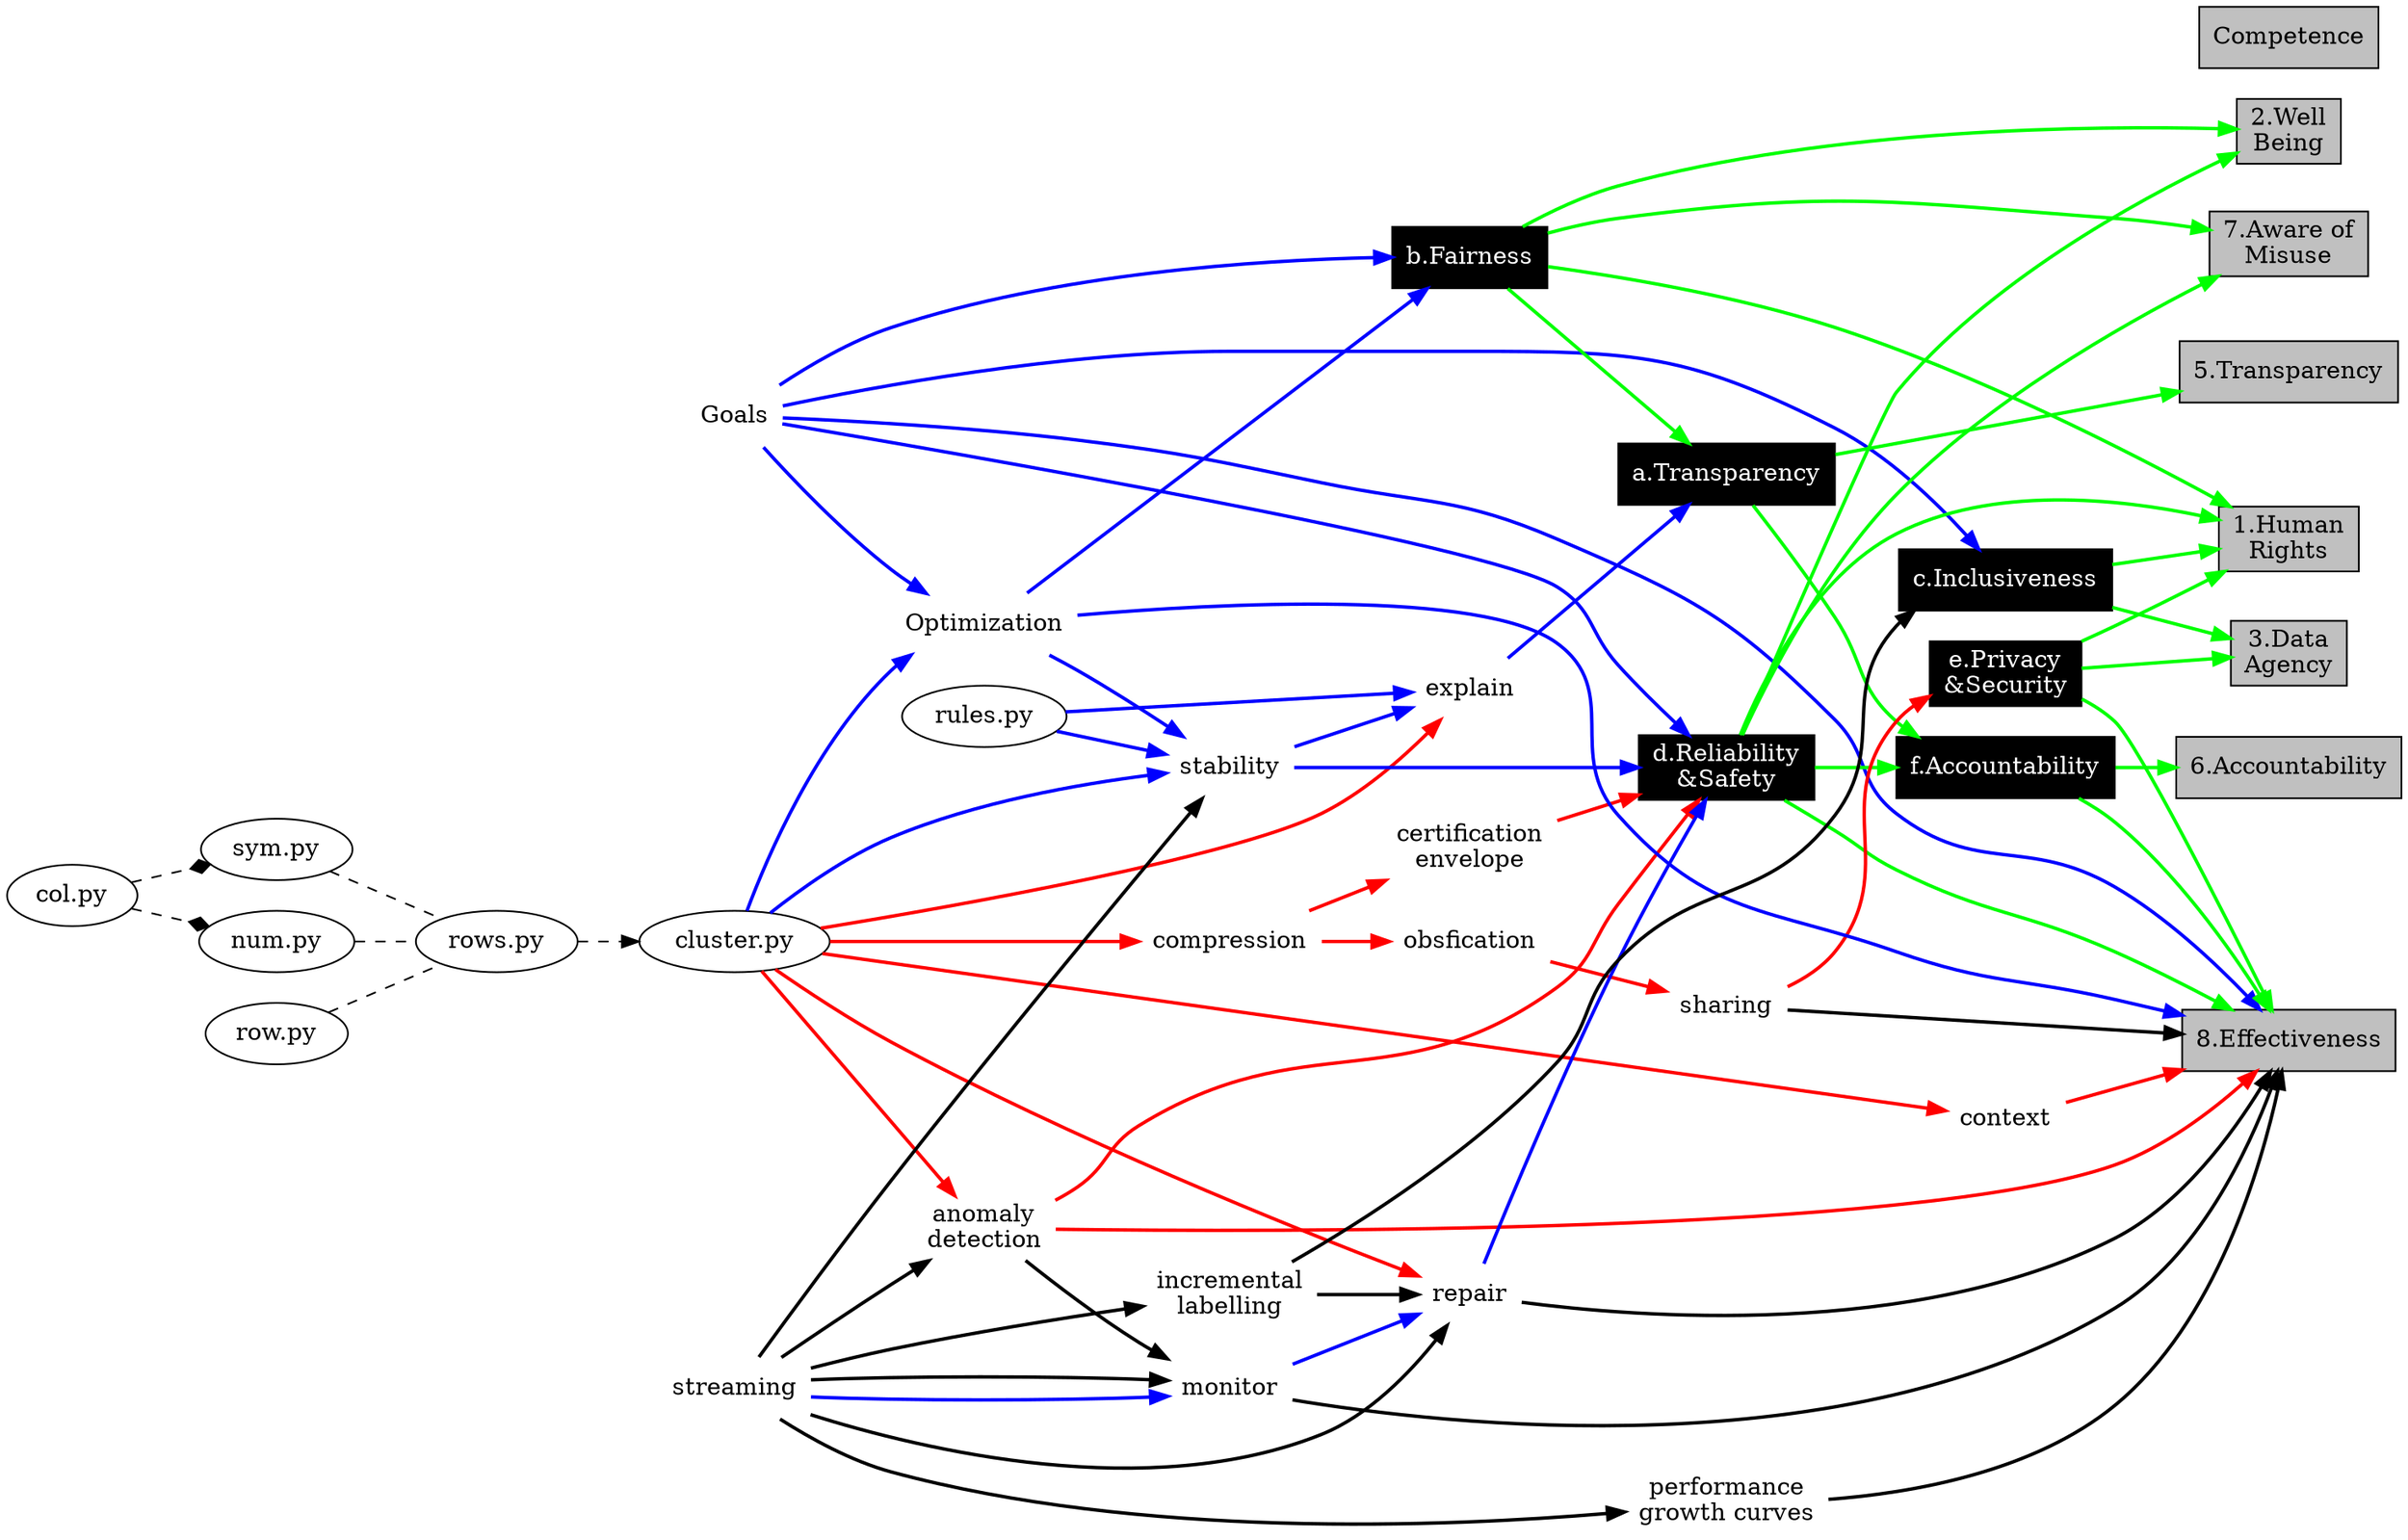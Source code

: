 digraph {
 rankdir=LR
{rank=same; trans1; count1; effect; rite; data; nomiuse;well}

/*

The following diagram shows one way to map the Microsoft principles (the black shaded nodes marked
a,b,c,d,e,f)
into the IEEE principles (the gray shaded nodes marked 1,2,3,4,5,6,7,8):


The top levels of the diagram are mostly definitioanl things. For example, 


    (Fairness, Explanation) -> Transparancey
    (Transparency, Relability & Safety) -> Accountability

We would also say that

    (Fairness, Reliability & Safety, 
    Incusiveness, Privacy & Security) -> Human Rights
    
    (Accountability. Privacy & Security,
    Reliability & Safety) -> Effectivess.

In our reading of these principles, _data agency_ is a matter of people understand
what data is there, and knowing is it secure; i.e.

    (Inclusivemess, Privacy & Security) -> Data Agency

As to the other links, as near as we can tell,
well-being and awareness of misure are very similar since:
 
   (Fairness, Reliability&safety) -> Well-being
   (Fairness, Reliability&safety) -> Awareness of Misuse

There are two terms with similar meanings mentioned by
IEEE and Microsoft: _accountability_ and _transparency_.  For simplicity sake, 
we just link them too each other.

Lastly,  _competence_ is all itself  since the IEEE definition of that principle seems to be more
about the developer than the design patterns and algorithms which are being developed. 


*/
edge [color=green, penwidth = 2]
{rank=same; cluster; goals; stream;}
{trans;  safe;} -> count
fair -> trans 
{safe;priv; count;} -> comp 
{inc; priv; } -> data 
growth  [label="performance\ngrowth curves" shape=none]
sharing  [shape=none]
#transfer  [shape=none]
context  [shape=none]
explain  [shape=none]

#fftree  -> opt 
{safe; fair;} -> well 
{safe; fair; priv; inc; } -> rite 
{safe; fair;} -> nomiuse 


trans [label="a.Transparency" shape=box style=filled fontcolor=white fillcolor=black]
inc [label="c.Inclusiveness" shape=box style=filled fontcolor=white fillcolor=black]
priv [label="e.Privacy\n&Security" shape=box style=filled fontcolor=white fillcolor=black]
count [label="f.Accountability" shape=box style=filled fontcolor=white fillcolor=black]

rite [label="1.Human\nRights" shape=box style=filled fillcolor=gray]
well [label="2.Well\nBeing" shape=box style=filled fillcolor=gray]
data [label="3.Data\nAgency" shape=box style=filled fillcolor=gray]
trans1 [label="5.Transparency" shape=box style=filled fillcolor=gray]
count1 [label="6.Accountability" shape=box style=filled fillcolor=gray]
nomiuse [label="7.Aware of\nMisuse" shape=box style=filled fillcolor=gray]
comp [label="8.Effectiveness" shape=box style=filled fillcolor=gray]


trans-> trans1 
count -> count1 

/*
This mapping  is hardly definitive since many of these concepts are being rapidly evolved.
One way to assist in the evolution of these concepts is to define them use discrete maths; i.e. using data structures
and algorithms-- which is the point of the rest of this chapter. 

## Design Details

The principles supported by this design are shown on one side the above diagram.
The other side of that diagram shows the modules and algorithms needed to support that design. 
Before exploring those modules and algorithms, we stress three points:

- Most of the concepts in this diagram is not mentioned in a standard machine learning or AI text.
  That is, ethical-aligned design raises many issues that extend our thinking far away from traditional approaches.
- While this diagram looks complex, it really isn't. Much of  its complexity is in the mapping between
  the IEEE and Microsoft principles. Apart from that, a few modules are enough to support most of this
  ethically-aligned design. This chapters describes those modules, in broad strokes. Our sample source
  code offers much more details on these modules.
- The back of this book offers KNEAD[^knead],  a sample implementation of this ethically-aligned design for AI
tools. 
   while KNEAD following is **one** way to build an ethically-aligned AI tool, it is by not means  **the only** way
to do it.
We hope that the reader's 
reaction to this code is  "Hey! There's a better way to
do that!" or "This code does not handle ABC so it needs DEF and here is a sample implementation of that".

[^knead]: KNEAD is short for "the Knowledge Needed for Ethically-Aligned Design".

### Core Concepts

Three core concepts in that design are clustering, goals, and streaming.

*/
edge [color=blue]
goals  [label="Goals", shape=none]
/*

#### Clustering

For many  reasons, clustering is at the core of  our
ethically-aligned-design. What we believe and how we act
often needs to get tuned to the current situation.
When we go to see  a doctor, we expect that
the treatments offered are contextualized to what is appropriate
for people like us having problems like us.
[Kai Petersen & Claes Wohlin](REFS#petersen-2009)
 offer a rich set of dimensions
 along which software projects can be contextualized (processes,
 product, organization, market, etc). That said,
what they do
not  offer is a  way to learn
 new contextualizations for new projects.
Also,
 while their arguments are convincing, they offer no experimental
 confirmation that their contexts are the "right" contexts. 

*/

edge [color=red]

/*

Clustering is useful when (a) local contexts matter, but  (b) we are not sure if reusing
someone's prior definitions for "context" are appropriate. Under those conditions,
we must run a clustering algorithm to find informative groups within data.


*/

  cluster ->  context

/*


Clustering is also useful for pragmatic reasons.
Some problems are too complex to run all together--
in which case better conclusions can be reached
faster if we [explore several small sub-problems](REFS#majumder-2018)
(found by clustering) rather
then one super-large problem.
That is

   context -> effectiveness

*/

    context -> comp 

/*


Also, models complex enough to cover all the data can become succinct and easily
understood when learned just  from local clusters:


    clustering -> explanation

*/

    cluster -> explain
/*

Further, by learning different models for each cluster, the performance of the per-cluster
models can be better than those that seek to cover all the data. For example,
recursive clustering is [an interesting way to implement multi-objective optimizers](REFS#chen-2018a).


Not only that, but clustering is useful for 
_anomaly detection_,
_compression_, _sharing_, _privacy_, and _repair_.
Once data is clustered, we can [build an anomaly detector](REFS#peters-2015)
by recording the average distance between rows in each cluster. New rows are anomalous
 if they  are unusually distant
from the other rows in its nearest cluster. That isL

   cluster -> anomaly detection -> (reliability,  effectiveness)
*/
   cluster -> anomaly -> {safe;comp}
/*
Another thing we can do with clusters is to _compress_  the data by 
[retaining only some rows from each cluster](REFS#nair-2018).  That isL

   cluster -> compression

*/

   cluster -> compress

/*
Once data is compressed, it is easier to share
  (i.e. do not share all the data, just a few samples
  from each cluster). 
Clustering and compression
 can be basis of a privacy algorithm. If we are only sharing compressed data,
then all the rows _Not_ shared are 100% private. As to the data that we do share, a 
[little obsfication   of those rows](ROWS#peters-2015) can decrease the odds that these rows will reveal sensitive information[^obsfuct]. That is:
   
   compression -> sharing -> privacy
*/
anomaly  [label="anomaly\ndetection"shape=none]
compress  [label="compression" shape=none]
env  [label="certification\nenvelope" shape=none]

obs [label=obsfication shape=none]
   compress -> obs ->sharing -> priv
/*
Further, hierarchical  clustering[^huer] can be the basis of a generic repair
mechanism. Once data is clustered hierarchically , performance statistics can be kept on each node.
When models fail, it may just be one small sub-tree that needs revising.
In that case, we need only  relearn from the examples in that sub-tree 
and 
[this is much faster](REFS:spears-2001)
than relearning from all the data. That is:


    cluster -> repair

*/
    cluster -> repair
/*

(For other kinds of generic repair methods, see _incremental labelling_, below).

[^huer]: Where clusters are recursively   divided into smaller and smaller
sub-clusters.

Finally, it should be noted also that clustering and compression enables
_certification envelopes_; i.e. oracles that can advise if you
are asking the right model the right questions.  Certification envelopes let us check if
new data is something the model is already familiar with (and if not, we can alert
the user that the model may give misleading results for this new data). That is:

   compression -> certification  envelopes -> reliability
   
*/
   compress -> env -> safe

/*

[^obsfuct:] Many algorithms try to make  data 
more private by randomly mutating data values.  Such mutation tends to [decrease the performance of models learned from that data](REFS#brickell-2008).  [Fayola Peters](REFS#peters-2015) showed that better privacy (without damaging learner performance) can be achieved by understanding the boundaries between classes in the data. Her mutators changed value but up to but not over, the class boundary.



Certification 
envelope might have [saved the lives of the Columbia Space Shuttle crew](REFS#columbia-2003).
At launch, Columbia was struck with a
1200 cubic centimeter block of ice travelling at 470mph (relative to
the craft). A model called CRATER reported that that this ice struck
would have minimal  impact on the craft.  But CRATER was trained in 3
cubic centimeter ice blocks travelling at less that 100 mph.  
Since CRATER had no certification envelope, this
mismatch between CRATER's area of expertise, and the question
it was now being asked, was not detected. 
When Columbia re-entered the atmosphere,
it
spun out of control and disintegrated (killing the crew of eight)
since the ice had punched a large hole in its airframe.


#### Goals 

To show that a system is performing as is it should be,
we need to know what people expect from that system,
That is, the first thing we must say is that:

    Goals -> Competence

*/

#{cluster; compress -> obs;} -> priv 
#compress -> env -> anomaly -> {comp; safe;}

edge [color=blue]

    effect [label="Competence" shape=box style=filled fillcolor=gray]
    goals -> comp  

/*

Anyone who has done any requirements engineering knows that systems
are build for stakeholders and different stakeholders have different goals.
For example, project managers can make a very large number of decisions about a
project and  different kinds of projects have different definitions
of what is "best":

-  For safety critical applications, the goal
is ultra-reliability. For such systems, it is reasonable
to spend much effort to fund most errors in a system. 
- For other kinds of applications (such as rushing out a new software game so
this organization can secure the cash flow needed for next month's salaries) 
it it is reasonable to skip over low-priority bugs, just to ship the product sooner.

One way to reason about the _inclusiveness_ of a system is to ask how well
does the system meet  the goals of different stakeholders.

      Goals -> Inclusiveness  

*/
    goals -> inc  
/*
Of course, in practice, not every goal of every stakeholder can be satisfied.
Sometimes, AI tools have to trade-off between competing goals. For example,
in the 1990s,
NASA had the goals of "better,faster,cheaper" space ships. But after some
very high-profile (and every expensive) mission failures, that mantra
was often modified to "better,faster,cheaper, pick any two" [^bfc]. 

[^bfc]: For an interesting discussion on what worked, and what did not work,
with "better, faster, cheaper", see [Can we build software faster and better and cheaper?](/REFS#menzies-2009a).

To accommodate trading off between multiple goals, _optimization_ software
allows their users to enter in some _objective function_ which can be
used to assess different solutions. That is, with optimizes, the
goals are part of the input space, supplied prior to execution. Using that
optimizer, we can better meet the goals of our stakeholders. 
This is an important part of ethically-aligned design so we say:

    Goals -> Optimization

*/
   opt  [label=Optimization shape=none]
   goals -> opt 

/*  

A certain kind of optimizer, called a _hyperparameter optimizer_
is very useful for  improving learners. AI tools such as data miners
come with numerous "magic"  hyperparameters which are set via
"engineering judgment" (otherwise known as "guesses").
For example:

-  When learning a random forest, one such magic
control hyperparameter is the number of trees in the forest. 
- One common result is that the performance of Naive Bayes classifiers
  can be improved via _discretization_  which means dividing  columns of numeric
  data into a couple of bins. In this case, the number of bins is the hyperparameter.

The performance gains from hyperparameter optimization can be [very large indeed [^hyper]. Hence we say:

[^hyper]: See [Fu et al.](/REFS#fu-2017s) and the work of [Tantithamthavorn et al.](/REFS:tan-2016a).

    Optimization -> Effectiveness

But hyperparameter optimization can be very slow, unless large problems are divided into smaller ones.
Hence, for pragmatic reasons, it is useful to cluser the space of options before doing optimization.


    Clustering -> Optimization

*/

    opt -> comp
    cluster  [label="cluster.py" shape=ellipse]
    cluster -> opt

/*

While not widely appreciated,
hyperparameter optimizers are also very useful for maintaining fairness. 
To understand that sentence, a little data mining theory is needed. Data can be fitted
to many models [^simp]. 

![](https://imgs.xkcd.com/comics/curve_fitting.png)

Each of these models can perform differently.
One performance measure, that is relevant to fairness, is 
that we should not use
certain attribute if we we can help it
(e.g. attributes relating to gender, age, race, etc)[^fair1]. 
[In our experience](/REFS#chak-2019), 
if we do/do not tell the learner about the fairness goal,
then we will/will not generate fair models.
That is:

[^simp]: To avoid needlessly complex models, one common technique 
is _simplest first_. 
For example, when Mark Hall and Geoffrey Holmes implemented
the [CFS feature selector](/REFS#hall-2003)
as 
a _forward select_ search over _N_ features starts with _N_ models (each containing one feature) then
mixes and matches those models to build progressively large feature sets. This search stops
when the larger models are performing no better than the smaller ones. 

[*fair1]: Of course, sometimes those attributes are more important than anything else
for predicting some goal. For example, many illnesses are age related. That said,
when using attributes like age, race, or gender is optional (i.e. we can achieve our
goals without using that kind of sensitive information) then it is at the least kind and polite
to do so (and, at the very most, it can be illegal to do so; e.g. using gender information
in decisions about not hiring a job candidate).

    Goals and Optimization -> Fairness

*/

   fair [label="b.Fairness" shape=box style=filled fontcolor=white fillcolor=black]
   {goals;opt;} -> fair 

/*

Goals are important for more that just competency and inclusion and fairness.
Reliability and safety have to be assessed with respect to a system's goals.
Without knowledge of the  goals, we may not be able to:

- Define what "unsafe conditions" mean;  
- Or declarer what services must always be reliable offered.

Hence we say:

    Goals -> Reliability & Safety

*/

    safe [label="d.Reliability\n&Safety" shape=box style=filled fontcolor=white fillcolor=black]
    goals -> safe

/*

There are many other aspects to reliability and safety (in fact, there are whole
conferences devoted to that very topic[^issre]). Covering all those aspects would
require an entirely separate book](/REFS#evensong-1995).
Here, we restrict ourselves to certain aspects of reliability that are usual skipped
over in data mining textbooks.
For example,
one 
important componet of reliability is monitoring for problems,
then quickly repairing those problems as they arise. That is, it is not enough
just to deliver a working AI tool; it is also important to stream any new
data past the AI tool, quickly fixing anything that goes wrong.
That is:

    streaming -> monitoring -> repair -> reliability

[^issre]: See the International Symposium on Software Reliability Engineering.

*/

   stable  [label="stability",shape=none]
   monitor  [shape=none]
   repair  [label="repair" shape=none]
   stream  [label=streaming shape=none]
   stream -> monitor -> repair -> safe 

/*

Another kind of stability is _solution stability_; that is to say,
how effective is a recommendation within some _neighborhood_ of
change?  For example,
 small perturbations in the data
should not lead to large changes in the model. But this is often
not the case.  The following figure shows results from learning a
linear repregresion model of the form $$y=\beta_0 + \beta_1x_1 +
\beta_2x_2...$$, 20 times, each time using two-thirds of the available
training data. Note how the observed $$beta_i$$ values vary widely
(8 of them even cross the $$\beta_i=0$$ line which means that in
different samples they are psitively or negativly correlated to
$$y$$.


![](/img/varybeta.png){:class="img-responsive img-rounded"}

A very useful
  test is to repeat all the learning ten times, each time using 90% of the data, then check for variations
in the learned model. If such a test shows that the learned model varies widely across
different training data samples, then that means that before any model is presented to the user,
the data should be clustered and different models generated from different regions of the data.
That is

    clustering -> stability -> explanation


*/
   cluster -> stable -> explain 

/*

Recently it has been shown](REFS#agrawal-2018) that such conclusion
stability
can be enhaced, at least partially, by
[optimizating for model stability](REFS#agrawal-2018)..
That is, while
building models, we can make
decisions  that decrease variability in the conclusions of the learned model.
That is:

   optimization -> stability -> reliability

*/
   opt -> stable -> safe 

/*

Yet another kind of stability is _recommendation stability_.
To make this idea
more concrete,
consider the following two recommendations generated by an AI tool.
When configuring a project's staffing and development expectations,
an AI tool might offer a _ponts_-based or a _rule_-based recommendation.
A points-based recommendation might be:

       language=Python, yearsOfExperience=5, userStoriesPerSprint=10

while a _rule_-based recommendation might be:

       yearsOfExperience in 3 to 5, userStoriesPerSprint in 5 to 15

Note that the points-based recommendation is _brittle_; i.e. any small change to its exact
recommendation might break its effectiveness.  On the other hand, the rule
shows what we can safely cnage (e.g. _yearsOfExperience_ from 3 to 5) and even
what we can ingore (_language_).

That is:

    rules -> stability -> reliability


*/

   fftree  [shape=ellipse label="rules.py"] 
   fftree -> stable 
/*
Note that rule-based recommendations simplify explanation, and hence system transparanecy


    rules -> explain -> transparency
   
*/

   fftree   -> explain  -> {trans;}

edge [color=black]
/*

#### Streaming

After clustering and goals, the final key component is streaming. 
Instead of just running data through an AI tool once, it is important to watch
over the data and recognize when the old model is now out-of-date. This is the task
of data streaming; i.e. whenever more data comes to hand, pass it to the AI tool.

Streaming is like clustering but instead of grouping the data according to its
propoerties, streaming groups data according to when it is generated.

One thing we can do with streamng is check that models elarend in the past sare stills table and useful in the present. That is, streaming is one way to assess the continued effectiveness of an AI tool.

   streaming -> (monitoring, stability) -> effectiveness

*/

    stream -> stable
    stream -> monitor -> comp 
/*

*/
alearn [label="incremental\nlabelling" shape=none]
{stream; } -> alearn -> inc 
alearn -> repair

stream -> anomaly -> monitor 
stream -> repair -> comp 
stream -> growth -> comp 
sharing -> comp 


/*

XXX how tog et goals" the timmmatrix

XXX find the most bugs in fewest lines

Note that a many learners need some form of adaption to be a good goal-based reasoner.  As shown
in our sample code, that adapation is not difficult and the resulting goal-based reasoner
uses many components that would be familiar to anyone with some machine learning experience:

- First cluster the data 

Many learning systems have goals hardwired into them (e.g. reduce mean-squared error or reduce entropy).
This means that those learning systems built their models to satisfy goal1, even though the generated
models may be assessed via some other goal2. For example, many learners were developed and debugged
while building models that maximize the goal of accuracy, which we can define as follows:

- Suppose a test data set contains mixture of things we want to find ($$X$$) and other things ($$\neg X$$).
- Suppose some learner looks at that data to guess  that some things are $$X$$ and some are not.
- This leads to the following matrix:

|notX| X  | &lt-- classified as
|---|-------|-------------------
| A |  C    | notX
| B |  D    | X

_Accuracy_ is all the correct gueses; i.e. $$\mathit{accuracy}=\frac{A+B}(A+B+C+D}$$. 
Other goals of interest might be _recall_ which is how of the target things did we find
(so $$\mathit{recall}=\frac{D}{B+D}$$) or _false alarms_ which is how often
the learner shows us something we do not care about
(so $$\mathit{false alarm}=\frac{C}{A+C}$$.)

A
strange thing about accuracy is that a model can be highly accurate, while still missing most
of the things we want to find. Consider, for example, a set 1000 software projects of which 100
are significantly challenged (where "challeged"  might mean things like these projects
always deliver late or that these projects have a hard time retaining staff). Suppose the results
from testing that model were as follows:

|notX| X   | &lt-- classified as
|----|-----|-------------------
| A=90 |  C=10 | notX
| B=0  |  D=0  |X

See the problem? This learner is 90\% accurate by only a 10% recall for the things we want to find.
It turns out that accuracy is not very accurate when the target class is relatively rare (in this case,
10\%). But if we change to other  XXX




a regresion model might try to learn
equations that reduce the difference between their predictions and the actual values seen in  training
data set.

*/

edge [color=black,style=dashed,penwidth=1]
"col.py" -> {"num.py";"sym.py"} [arrowhead="diamond"]
"rows.py" -> {cluster}


{"num.py";"sym.py"; "row.py"} -> "rows.py" [arrowhead="none"]

}

